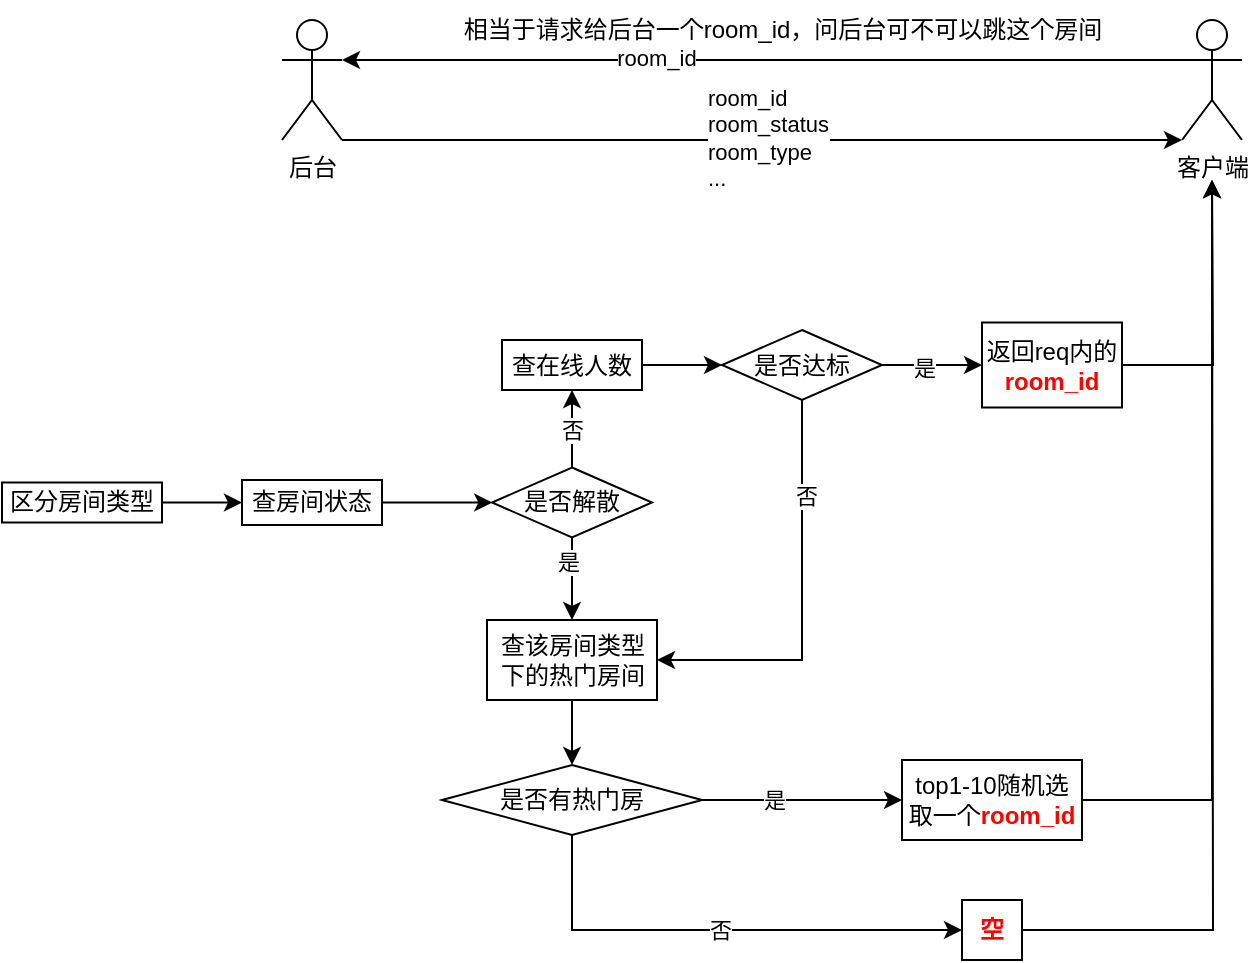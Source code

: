<mxfile version="20.1.1" type="github">
  <diagram id="ESWjqEVwajmQgYlpGQFN" name="Page-1">
    <mxGraphModel dx="1764" dy="588" grid="1" gridSize="10" guides="1" tooltips="1" connect="1" arrows="1" fold="1" page="1" pageScale="1" pageWidth="850" pageHeight="1100" math="0" shadow="0">
      <root>
        <mxCell id="0" />
        <mxCell id="1" parent="0" />
        <mxCell id="a1ss5Xw0R-tbOBl-LW1k-8" style="edgeStyle=orthogonalEdgeStyle;rounded=0;orthogonalLoop=1;jettySize=auto;html=1;exitX=1;exitY=1;exitDx=0;exitDy=0;exitPerimeter=0;entryX=0;entryY=1;entryDx=0;entryDy=0;entryPerimeter=0;" parent="1" source="a1ss5Xw0R-tbOBl-LW1k-1" target="a1ss5Xw0R-tbOBl-LW1k-2" edge="1">
          <mxGeometry relative="1" as="geometry">
            <Array as="points">
              <mxPoint x="330" y="290" />
              <mxPoint x="330" y="290" />
            </Array>
          </mxGeometry>
        </mxCell>
        <mxCell id="a1ss5Xw0R-tbOBl-LW1k-9" value="room_id&lt;br&gt;room_status&lt;br&gt;room_type&lt;br&gt;..." style="edgeLabel;html=1;align=left;verticalAlign=middle;resizable=0;points=[];" parent="a1ss5Xw0R-tbOBl-LW1k-8" vertex="1" connectable="0">
          <mxGeometry x="-0.14" y="1" relative="1" as="geometry">
            <mxPoint as="offset" />
          </mxGeometry>
        </mxCell>
        <mxCell id="a1ss5Xw0R-tbOBl-LW1k-1" value="后台" style="shape=umlActor;verticalLabelPosition=bottom;verticalAlign=top;html=1;outlineConnect=0;" parent="1" vertex="1">
          <mxGeometry x="100" y="230" width="30" height="60" as="geometry" />
        </mxCell>
        <mxCell id="a1ss5Xw0R-tbOBl-LW1k-4" style="edgeStyle=orthogonalEdgeStyle;rounded=0;orthogonalLoop=1;jettySize=auto;html=1;exitX=0;exitY=0.333;exitDx=0;exitDy=0;exitPerimeter=0;entryX=1;entryY=0.333;entryDx=0;entryDy=0;entryPerimeter=0;" parent="1" source="a1ss5Xw0R-tbOBl-LW1k-2" target="a1ss5Xw0R-tbOBl-LW1k-1" edge="1">
          <mxGeometry relative="1" as="geometry" />
        </mxCell>
        <mxCell id="a1ss5Xw0R-tbOBl-LW1k-5" value="room_id" style="edgeLabel;html=1;align=center;verticalAlign=middle;resizable=0;points=[];" parent="a1ss5Xw0R-tbOBl-LW1k-4" vertex="1" connectable="0">
          <mxGeometry x="0.255" y="-1" relative="1" as="geometry">
            <mxPoint as="offset" />
          </mxGeometry>
        </mxCell>
        <mxCell id="a1ss5Xw0R-tbOBl-LW1k-2" value="客户端" style="shape=umlActor;verticalLabelPosition=bottom;verticalAlign=top;html=1;outlineConnect=0;" parent="1" vertex="1">
          <mxGeometry x="550" y="230" width="30" height="60" as="geometry" />
        </mxCell>
        <mxCell id="a1ss5Xw0R-tbOBl-LW1k-6" value="相当于请求给后台一个room_id，问后台可不可以跳这个房间" style="text;html=1;align=center;verticalAlign=middle;resizable=0;points=[];autosize=1;strokeColor=none;fillColor=none;" parent="1" vertex="1">
          <mxGeometry x="180" y="220" width="340" height="30" as="geometry" />
        </mxCell>
        <mxCell id="a1ss5Xw0R-tbOBl-LW1k-13" value="" style="edgeStyle=orthogonalEdgeStyle;rounded=0;orthogonalLoop=1;jettySize=auto;html=1;" parent="1" source="a1ss5Xw0R-tbOBl-LW1k-11" target="a1ss5Xw0R-tbOBl-LW1k-12" edge="1">
          <mxGeometry relative="1" as="geometry" />
        </mxCell>
        <mxCell id="a1ss5Xw0R-tbOBl-LW1k-11" value="查房间状态" style="rounded=0;whiteSpace=wrap;html=1;" parent="1" vertex="1">
          <mxGeometry x="80" y="460" width="70" height="22.5" as="geometry" />
        </mxCell>
        <mxCell id="hLQh3nDysLzNfS4_XAMb-10" style="edgeStyle=orthogonalEdgeStyle;rounded=0;orthogonalLoop=1;jettySize=auto;html=1;exitX=0.5;exitY=0;exitDx=0;exitDy=0;" edge="1" parent="1" source="a1ss5Xw0R-tbOBl-LW1k-12" target="hLQh3nDysLzNfS4_XAMb-2">
          <mxGeometry relative="1" as="geometry" />
        </mxCell>
        <mxCell id="hLQh3nDysLzNfS4_XAMb-11" value="否" style="edgeLabel;html=1;align=center;verticalAlign=middle;resizable=0;points=[];" vertex="1" connectable="0" parent="hLQh3nDysLzNfS4_XAMb-10">
          <mxGeometry x="0.039" relative="1" as="geometry">
            <mxPoint as="offset" />
          </mxGeometry>
        </mxCell>
        <mxCell id="hLQh3nDysLzNfS4_XAMb-17" style="edgeStyle=orthogonalEdgeStyle;rounded=0;orthogonalLoop=1;jettySize=auto;html=1;exitX=0.5;exitY=1;exitDx=0;exitDy=0;entryX=0.5;entryY=0;entryDx=0;entryDy=0;" edge="1" parent="1" source="a1ss5Xw0R-tbOBl-LW1k-12" target="a1ss5Xw0R-tbOBl-LW1k-14">
          <mxGeometry relative="1" as="geometry" />
        </mxCell>
        <mxCell id="hLQh3nDysLzNfS4_XAMb-19" value="是" style="edgeLabel;html=1;align=center;verticalAlign=middle;resizable=0;points=[];" vertex="1" connectable="0" parent="hLQh3nDysLzNfS4_XAMb-17">
          <mxGeometry x="-0.412" y="-2" relative="1" as="geometry">
            <mxPoint as="offset" />
          </mxGeometry>
        </mxCell>
        <mxCell id="a1ss5Xw0R-tbOBl-LW1k-12" value="是否解散" style="rhombus;whiteSpace=wrap;html=1;rounded=0;" parent="1" vertex="1">
          <mxGeometry x="205" y="453.75" width="80" height="35" as="geometry" />
        </mxCell>
        <mxCell id="a1ss5Xw0R-tbOBl-LW1k-21" style="edgeStyle=orthogonalEdgeStyle;rounded=0;orthogonalLoop=1;jettySize=auto;html=1;exitX=0.5;exitY=1;exitDx=0;exitDy=0;entryX=0.5;entryY=0;entryDx=0;entryDy=0;" parent="1" source="a1ss5Xw0R-tbOBl-LW1k-14" target="a1ss5Xw0R-tbOBl-LW1k-20" edge="1">
          <mxGeometry relative="1" as="geometry" />
        </mxCell>
        <mxCell id="a1ss5Xw0R-tbOBl-LW1k-14" value="查该房间类型下的热门房间" style="rounded=0;whiteSpace=wrap;html=1;" parent="1" vertex="1">
          <mxGeometry x="202.5" y="530" width="85" height="40" as="geometry" />
        </mxCell>
        <mxCell id="a1ss5Xw0R-tbOBl-LW1k-23" value="" style="edgeStyle=orthogonalEdgeStyle;rounded=0;orthogonalLoop=1;jettySize=auto;html=1;" parent="1" source="a1ss5Xw0R-tbOBl-LW1k-20" target="a1ss5Xw0R-tbOBl-LW1k-22" edge="1">
          <mxGeometry relative="1" as="geometry" />
        </mxCell>
        <mxCell id="a1ss5Xw0R-tbOBl-LW1k-24" value="是" style="edgeLabel;html=1;align=center;verticalAlign=middle;resizable=0;points=[];" parent="a1ss5Xw0R-tbOBl-LW1k-23" vertex="1" connectable="0">
          <mxGeometry x="-0.276" relative="1" as="geometry">
            <mxPoint as="offset" />
          </mxGeometry>
        </mxCell>
        <mxCell id="a1ss5Xw0R-tbOBl-LW1k-31" value="否" style="edgeStyle=orthogonalEdgeStyle;rounded=0;orthogonalLoop=1;jettySize=auto;html=1;exitX=0.5;exitY=1;exitDx=0;exitDy=0;entryX=0;entryY=0.5;entryDx=0;entryDy=0;fontColor=#000000;" parent="1" source="a1ss5Xw0R-tbOBl-LW1k-20" target="a1ss5Xw0R-tbOBl-LW1k-30" edge="1">
          <mxGeometry relative="1" as="geometry" />
        </mxCell>
        <mxCell id="a1ss5Xw0R-tbOBl-LW1k-20" value="是否有热门房" style="rhombus;whiteSpace=wrap;html=1;rounded=0;" parent="1" vertex="1">
          <mxGeometry x="180" y="602.5" width="130" height="35" as="geometry" />
        </mxCell>
        <mxCell id="a1ss5Xw0R-tbOBl-LW1k-25" style="edgeStyle=orthogonalEdgeStyle;rounded=0;orthogonalLoop=1;jettySize=auto;html=1;exitX=1;exitY=0.5;exitDx=0;exitDy=0;" parent="1" source="a1ss5Xw0R-tbOBl-LW1k-22" edge="1">
          <mxGeometry relative="1" as="geometry">
            <mxPoint x="565" y="310" as="targetPoint" />
            <mxPoint x="475" y="681.35" as="sourcePoint" />
            <Array as="points">
              <mxPoint x="565" y="620" />
            </Array>
          </mxGeometry>
        </mxCell>
        <mxCell id="a1ss5Xw0R-tbOBl-LW1k-22" value="top1-10随机选取一个&lt;b&gt;&lt;font color=&quot;#ff0000&quot;&gt;room_id&lt;/font&gt;&lt;/b&gt;" style="whiteSpace=wrap;html=1;rounded=0;" parent="1" vertex="1">
          <mxGeometry x="410" y="600" width="90" height="40" as="geometry" />
        </mxCell>
        <mxCell id="hLQh3nDysLzNfS4_XAMb-16" style="edgeStyle=orthogonalEdgeStyle;rounded=0;orthogonalLoop=1;jettySize=auto;html=1;exitX=1;exitY=0.5;exitDx=0;exitDy=0;" edge="1" parent="1" source="a1ss5Xw0R-tbOBl-LW1k-26">
          <mxGeometry relative="1" as="geometry">
            <mxPoint x="565" y="310" as="targetPoint" />
          </mxGeometry>
        </mxCell>
        <mxCell id="a1ss5Xw0R-tbOBl-LW1k-26" value="返回req内的&lt;font color=&quot;#ff0000&quot;&gt;&lt;b&gt;room_id&lt;/b&gt;&lt;/font&gt;" style="rounded=0;whiteSpace=wrap;html=1;" parent="1" vertex="1">
          <mxGeometry x="450" y="381.25" width="70" height="42.5" as="geometry" />
        </mxCell>
        <mxCell id="a1ss5Xw0R-tbOBl-LW1k-32" style="edgeStyle=orthogonalEdgeStyle;rounded=0;orthogonalLoop=1;jettySize=auto;html=1;exitX=1;exitY=0.5;exitDx=0;exitDy=0;fontColor=#000000;" parent="1" source="a1ss5Xw0R-tbOBl-LW1k-30" edge="1">
          <mxGeometry relative="1" as="geometry">
            <mxPoint x="565" y="310" as="targetPoint" />
          </mxGeometry>
        </mxCell>
        <mxCell id="a1ss5Xw0R-tbOBl-LW1k-30" value="&lt;font color=&quot;#ff0000&quot;&gt;&lt;b&gt;空&lt;/b&gt;&lt;/font&gt;" style="whiteSpace=wrap;html=1;rounded=0;" parent="1" vertex="1">
          <mxGeometry x="440" y="670" width="30" height="30" as="geometry" />
        </mxCell>
        <mxCell id="hLQh3nDysLzNfS4_XAMb-7" style="edgeStyle=orthogonalEdgeStyle;rounded=0;orthogonalLoop=1;jettySize=auto;html=1;exitX=1;exitY=0.5;exitDx=0;exitDy=0;entryX=0;entryY=0.5;entryDx=0;entryDy=0;" edge="1" parent="1" source="hLQh3nDysLzNfS4_XAMb-2" target="hLQh3nDysLzNfS4_XAMb-5">
          <mxGeometry relative="1" as="geometry" />
        </mxCell>
        <mxCell id="hLQh3nDysLzNfS4_XAMb-2" value="查在线人数" style="rounded=0;whiteSpace=wrap;html=1;" vertex="1" parent="1">
          <mxGeometry x="210" y="390" width="70" height="25" as="geometry" />
        </mxCell>
        <mxCell id="hLQh3nDysLzNfS4_XAMb-12" style="edgeStyle=orthogonalEdgeStyle;rounded=0;orthogonalLoop=1;jettySize=auto;html=1;exitX=1;exitY=0.5;exitDx=0;exitDy=0;entryX=0;entryY=0.5;entryDx=0;entryDy=0;" edge="1" parent="1" source="hLQh3nDysLzNfS4_XAMb-5" target="a1ss5Xw0R-tbOBl-LW1k-26">
          <mxGeometry relative="1" as="geometry" />
        </mxCell>
        <mxCell id="hLQh3nDysLzNfS4_XAMb-13" value="是" style="edgeLabel;html=1;align=center;verticalAlign=middle;resizable=0;points=[];" vertex="1" connectable="0" parent="hLQh3nDysLzNfS4_XAMb-12">
          <mxGeometry x="-0.185" y="-1" relative="1" as="geometry">
            <mxPoint as="offset" />
          </mxGeometry>
        </mxCell>
        <mxCell id="hLQh3nDysLzNfS4_XAMb-18" style="edgeStyle=orthogonalEdgeStyle;rounded=0;orthogonalLoop=1;jettySize=auto;html=1;exitX=0.5;exitY=1;exitDx=0;exitDy=0;entryX=1;entryY=0.5;entryDx=0;entryDy=0;" edge="1" parent="1" source="hLQh3nDysLzNfS4_XAMb-5" target="a1ss5Xw0R-tbOBl-LW1k-14">
          <mxGeometry relative="1" as="geometry" />
        </mxCell>
        <mxCell id="hLQh3nDysLzNfS4_XAMb-20" value="否" style="edgeLabel;html=1;align=center;verticalAlign=middle;resizable=0;points=[];" vertex="1" connectable="0" parent="hLQh3nDysLzNfS4_XAMb-18">
          <mxGeometry x="-0.528" y="2" relative="1" as="geometry">
            <mxPoint as="offset" />
          </mxGeometry>
        </mxCell>
        <mxCell id="hLQh3nDysLzNfS4_XAMb-5" value="是否达标" style="rhombus;whiteSpace=wrap;html=1;rounded=0;" vertex="1" parent="1">
          <mxGeometry x="320" y="385" width="80" height="35" as="geometry" />
        </mxCell>
        <mxCell id="hLQh3nDysLzNfS4_XAMb-22" style="edgeStyle=orthogonalEdgeStyle;rounded=0;orthogonalLoop=1;jettySize=auto;html=1;exitX=1;exitY=0.5;exitDx=0;exitDy=0;" edge="1" parent="1" source="hLQh3nDysLzNfS4_XAMb-21" target="a1ss5Xw0R-tbOBl-LW1k-11">
          <mxGeometry relative="1" as="geometry" />
        </mxCell>
        <mxCell id="hLQh3nDysLzNfS4_XAMb-21" value="区分房间类型" style="rounded=0;whiteSpace=wrap;html=1;" vertex="1" parent="1">
          <mxGeometry x="-40" y="461.25" width="80" height="20" as="geometry" />
        </mxCell>
      </root>
    </mxGraphModel>
  </diagram>
</mxfile>
